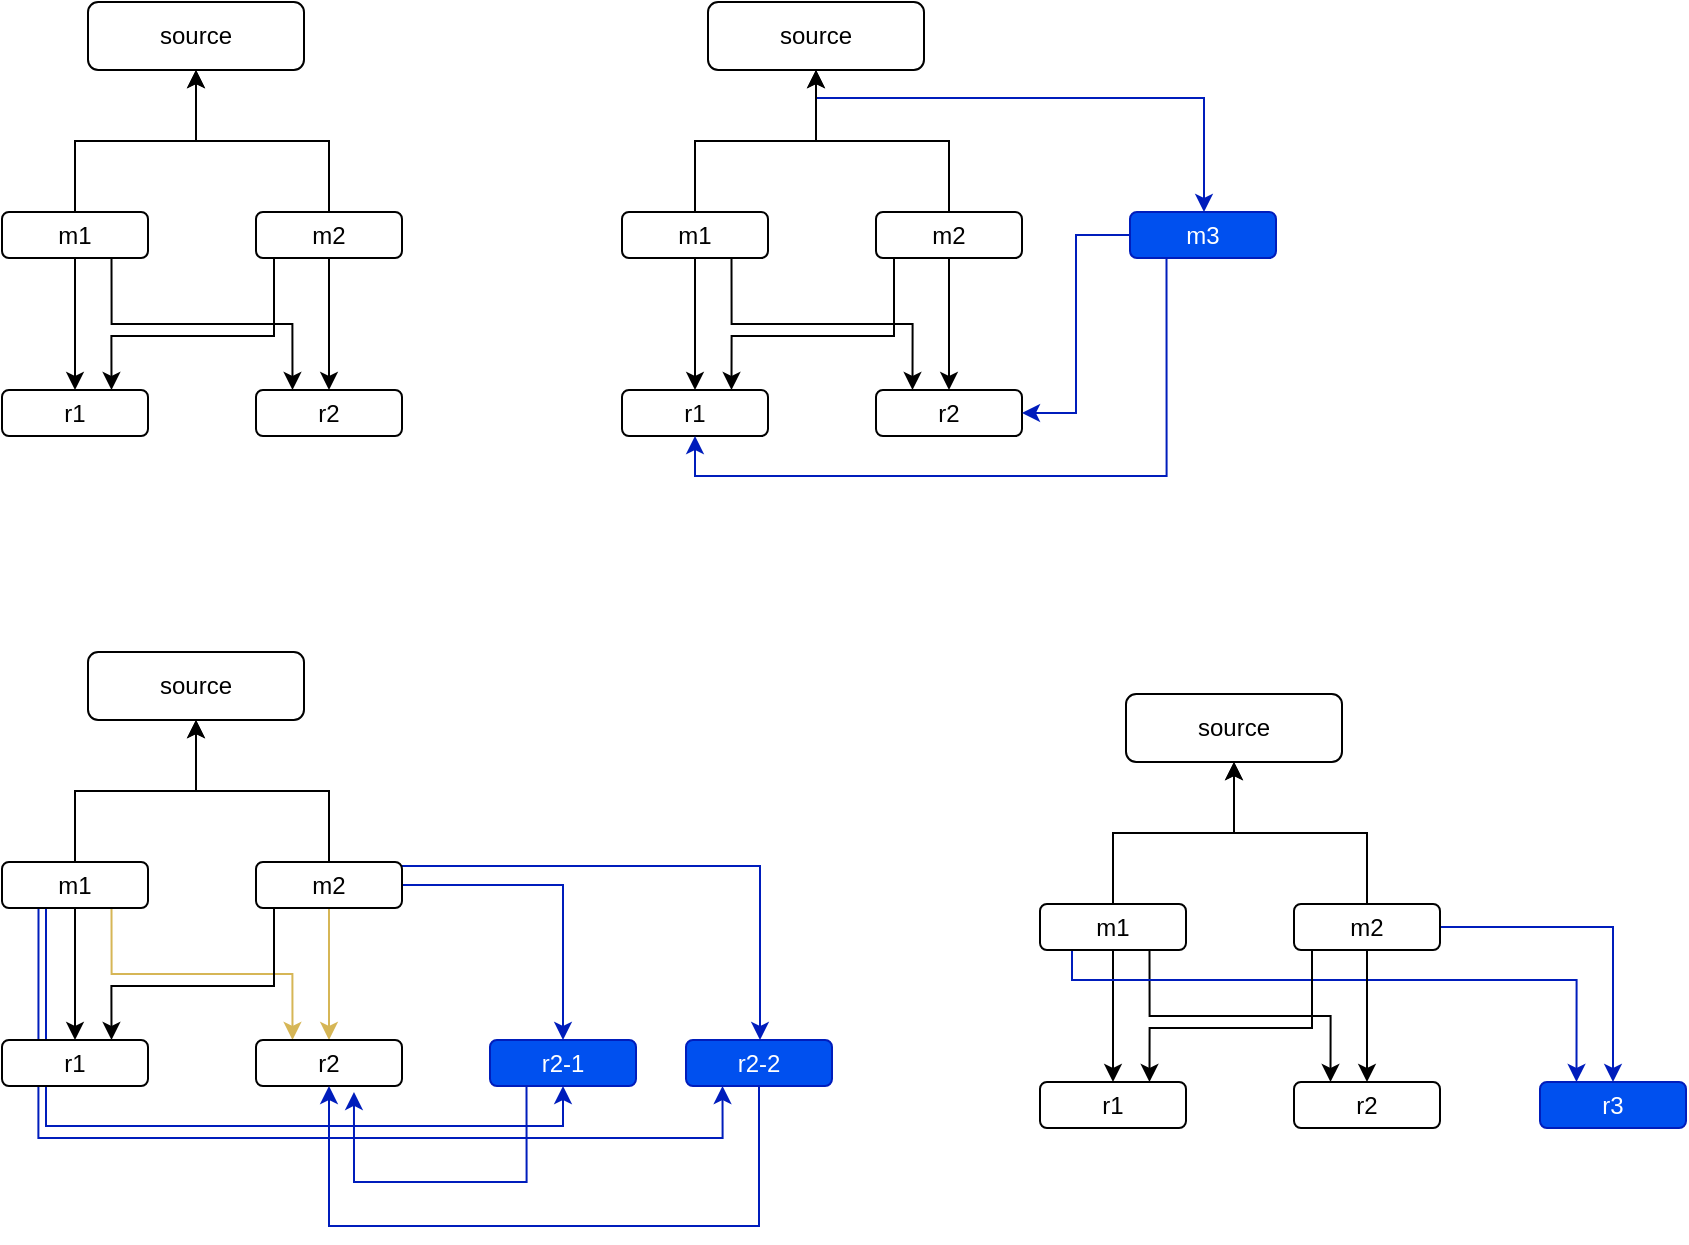 <mxfile version="14.4.7" type="github">
  <diagram id="k167iq0o1K_Ad3pwDMe2" name="Page-1">
    <mxGraphModel dx="946" dy="614" grid="0" gridSize="10" guides="1" tooltips="1" connect="1" arrows="1" fold="1" page="1" pageScale="1" pageWidth="827" pageHeight="1169" math="0" shadow="0">
      <root>
        <mxCell id="0" />
        <mxCell id="1" parent="0" />
        <mxCell id="3UefTcVdMiHzJxfoBfnY-1" value="source" style="rounded=1;whiteSpace=wrap;html=1;" vertex="1" parent="1">
          <mxGeometry x="112" y="128" width="108" height="34" as="geometry" />
        </mxCell>
        <mxCell id="3UefTcVdMiHzJxfoBfnY-5" style="edgeStyle=orthogonalEdgeStyle;rounded=0;orthogonalLoop=1;jettySize=auto;html=1;exitX=0.5;exitY=0;exitDx=0;exitDy=0;" edge="1" parent="1" source="3UefTcVdMiHzJxfoBfnY-2" target="3UefTcVdMiHzJxfoBfnY-1">
          <mxGeometry relative="1" as="geometry" />
        </mxCell>
        <mxCell id="3UefTcVdMiHzJxfoBfnY-11" style="edgeStyle=orthogonalEdgeStyle;rounded=0;orthogonalLoop=1;jettySize=auto;html=1;entryX=0.5;entryY=0;entryDx=0;entryDy=0;" edge="1" parent="1" source="3UefTcVdMiHzJxfoBfnY-2" target="3UefTcVdMiHzJxfoBfnY-8">
          <mxGeometry relative="1" as="geometry" />
        </mxCell>
        <mxCell id="3UefTcVdMiHzJxfoBfnY-13" style="edgeStyle=orthogonalEdgeStyle;rounded=0;orthogonalLoop=1;jettySize=auto;html=1;exitX=0.75;exitY=1;exitDx=0;exitDy=0;entryX=0.25;entryY=0;entryDx=0;entryDy=0;" edge="1" parent="1" source="3UefTcVdMiHzJxfoBfnY-2" target="3UefTcVdMiHzJxfoBfnY-9">
          <mxGeometry relative="1" as="geometry" />
        </mxCell>
        <mxCell id="3UefTcVdMiHzJxfoBfnY-2" value="m1" style="rounded=1;whiteSpace=wrap;html=1;" vertex="1" parent="1">
          <mxGeometry x="69" y="233" width="73" height="23" as="geometry" />
        </mxCell>
        <mxCell id="3UefTcVdMiHzJxfoBfnY-6" style="edgeStyle=orthogonalEdgeStyle;rounded=0;orthogonalLoop=1;jettySize=auto;html=1;exitX=0.5;exitY=0;exitDx=0;exitDy=0;entryX=0.5;entryY=1;entryDx=0;entryDy=0;" edge="1" parent="1" source="3UefTcVdMiHzJxfoBfnY-4" target="3UefTcVdMiHzJxfoBfnY-1">
          <mxGeometry relative="1" as="geometry" />
        </mxCell>
        <mxCell id="3UefTcVdMiHzJxfoBfnY-12" style="edgeStyle=orthogonalEdgeStyle;rounded=0;orthogonalLoop=1;jettySize=auto;html=1;entryX=0.5;entryY=0;entryDx=0;entryDy=0;" edge="1" parent="1" source="3UefTcVdMiHzJxfoBfnY-4" target="3UefTcVdMiHzJxfoBfnY-9">
          <mxGeometry relative="1" as="geometry" />
        </mxCell>
        <mxCell id="3UefTcVdMiHzJxfoBfnY-14" style="edgeStyle=orthogonalEdgeStyle;rounded=0;orthogonalLoop=1;jettySize=auto;html=1;exitX=0.25;exitY=1;exitDx=0;exitDy=0;entryX=0.75;entryY=0;entryDx=0;entryDy=0;" edge="1" parent="1" source="3UefTcVdMiHzJxfoBfnY-4" target="3UefTcVdMiHzJxfoBfnY-8">
          <mxGeometry relative="1" as="geometry">
            <Array as="points">
              <mxPoint x="205" y="256" />
              <mxPoint x="205" y="295" />
              <mxPoint x="124" y="295" />
            </Array>
          </mxGeometry>
        </mxCell>
        <mxCell id="3UefTcVdMiHzJxfoBfnY-4" value="m2" style="rounded=1;whiteSpace=wrap;html=1;" vertex="1" parent="1">
          <mxGeometry x="196" y="233" width="73" height="23" as="geometry" />
        </mxCell>
        <mxCell id="3UefTcVdMiHzJxfoBfnY-8" value="r1" style="rounded=1;whiteSpace=wrap;html=1;" vertex="1" parent="1">
          <mxGeometry x="69" y="322" width="73" height="23" as="geometry" />
        </mxCell>
        <mxCell id="3UefTcVdMiHzJxfoBfnY-9" value="r2" style="rounded=1;whiteSpace=wrap;html=1;" vertex="1" parent="1">
          <mxGeometry x="196" y="322" width="73" height="23" as="geometry" />
        </mxCell>
        <mxCell id="3UefTcVdMiHzJxfoBfnY-29" style="edgeStyle=orthogonalEdgeStyle;rounded=0;orthogonalLoop=1;jettySize=auto;html=1;fillColor=#0050ef;strokeColor=#001DBC;" edge="1" parent="1" source="3UefTcVdMiHzJxfoBfnY-16" target="3UefTcVdMiHzJxfoBfnY-27">
          <mxGeometry relative="1" as="geometry">
            <Array as="points">
              <mxPoint x="476" y="176" />
              <mxPoint x="670" y="176" />
            </Array>
          </mxGeometry>
        </mxCell>
        <mxCell id="3UefTcVdMiHzJxfoBfnY-16" value="source" style="rounded=1;whiteSpace=wrap;html=1;" vertex="1" parent="1">
          <mxGeometry x="422" y="128" width="108" height="34" as="geometry" />
        </mxCell>
        <mxCell id="3UefTcVdMiHzJxfoBfnY-17" style="edgeStyle=orthogonalEdgeStyle;rounded=0;orthogonalLoop=1;jettySize=auto;html=1;exitX=0.5;exitY=0;exitDx=0;exitDy=0;" edge="1" parent="1" source="3UefTcVdMiHzJxfoBfnY-20" target="3UefTcVdMiHzJxfoBfnY-16">
          <mxGeometry relative="1" as="geometry" />
        </mxCell>
        <mxCell id="3UefTcVdMiHzJxfoBfnY-18" style="edgeStyle=orthogonalEdgeStyle;rounded=0;orthogonalLoop=1;jettySize=auto;html=1;entryX=0.5;entryY=0;entryDx=0;entryDy=0;" edge="1" parent="1" source="3UefTcVdMiHzJxfoBfnY-20" target="3UefTcVdMiHzJxfoBfnY-25">
          <mxGeometry relative="1" as="geometry" />
        </mxCell>
        <mxCell id="3UefTcVdMiHzJxfoBfnY-19" style="edgeStyle=orthogonalEdgeStyle;rounded=0;orthogonalLoop=1;jettySize=auto;html=1;exitX=0.75;exitY=1;exitDx=0;exitDy=0;entryX=0.25;entryY=0;entryDx=0;entryDy=0;" edge="1" parent="1" source="3UefTcVdMiHzJxfoBfnY-20" target="3UefTcVdMiHzJxfoBfnY-26">
          <mxGeometry relative="1" as="geometry" />
        </mxCell>
        <mxCell id="3UefTcVdMiHzJxfoBfnY-20" value="m1" style="rounded=1;whiteSpace=wrap;html=1;" vertex="1" parent="1">
          <mxGeometry x="379" y="233" width="73" height="23" as="geometry" />
        </mxCell>
        <mxCell id="3UefTcVdMiHzJxfoBfnY-21" style="edgeStyle=orthogonalEdgeStyle;rounded=0;orthogonalLoop=1;jettySize=auto;html=1;exitX=0.5;exitY=0;exitDx=0;exitDy=0;entryX=0.5;entryY=1;entryDx=0;entryDy=0;" edge="1" parent="1" source="3UefTcVdMiHzJxfoBfnY-24" target="3UefTcVdMiHzJxfoBfnY-16">
          <mxGeometry relative="1" as="geometry" />
        </mxCell>
        <mxCell id="3UefTcVdMiHzJxfoBfnY-22" style="edgeStyle=orthogonalEdgeStyle;rounded=0;orthogonalLoop=1;jettySize=auto;html=1;entryX=0.5;entryY=0;entryDx=0;entryDy=0;" edge="1" parent="1" source="3UefTcVdMiHzJxfoBfnY-24" target="3UefTcVdMiHzJxfoBfnY-26">
          <mxGeometry relative="1" as="geometry" />
        </mxCell>
        <mxCell id="3UefTcVdMiHzJxfoBfnY-23" style="edgeStyle=orthogonalEdgeStyle;rounded=0;orthogonalLoop=1;jettySize=auto;html=1;exitX=0.25;exitY=1;exitDx=0;exitDy=0;entryX=0.75;entryY=0;entryDx=0;entryDy=0;" edge="1" parent="1" source="3UefTcVdMiHzJxfoBfnY-24" target="3UefTcVdMiHzJxfoBfnY-25">
          <mxGeometry relative="1" as="geometry">
            <Array as="points">
              <mxPoint x="515" y="256" />
              <mxPoint x="515" y="295" />
              <mxPoint x="434" y="295" />
            </Array>
          </mxGeometry>
        </mxCell>
        <mxCell id="3UefTcVdMiHzJxfoBfnY-24" value="m2" style="rounded=1;whiteSpace=wrap;html=1;" vertex="1" parent="1">
          <mxGeometry x="506" y="233" width="73" height="23" as="geometry" />
        </mxCell>
        <mxCell id="3UefTcVdMiHzJxfoBfnY-25" value="r1" style="rounded=1;whiteSpace=wrap;html=1;" vertex="1" parent="1">
          <mxGeometry x="379" y="322" width="73" height="23" as="geometry" />
        </mxCell>
        <mxCell id="3UefTcVdMiHzJxfoBfnY-26" value="r2" style="rounded=1;whiteSpace=wrap;html=1;" vertex="1" parent="1">
          <mxGeometry x="506" y="322" width="73" height="23" as="geometry" />
        </mxCell>
        <mxCell id="3UefTcVdMiHzJxfoBfnY-30" style="edgeStyle=orthogonalEdgeStyle;rounded=0;orthogonalLoop=1;jettySize=auto;html=1;exitX=0.25;exitY=1;exitDx=0;exitDy=0;entryX=0.5;entryY=1;entryDx=0;entryDy=0;fillColor=#0050ef;strokeColor=#001DBC;" edge="1" parent="1" source="3UefTcVdMiHzJxfoBfnY-27" target="3UefTcVdMiHzJxfoBfnY-25">
          <mxGeometry relative="1" as="geometry" />
        </mxCell>
        <mxCell id="3UefTcVdMiHzJxfoBfnY-31" style="edgeStyle=orthogonalEdgeStyle;rounded=0;orthogonalLoop=1;jettySize=auto;html=1;entryX=1;entryY=0.5;entryDx=0;entryDy=0;fillColor=#0050ef;strokeColor=#001DBC;" edge="1" parent="1" source="3UefTcVdMiHzJxfoBfnY-27" target="3UefTcVdMiHzJxfoBfnY-26">
          <mxGeometry relative="1" as="geometry" />
        </mxCell>
        <mxCell id="3UefTcVdMiHzJxfoBfnY-27" value="m3" style="rounded=1;whiteSpace=wrap;html=1;fillColor=#0050ef;strokeColor=#001DBC;fontColor=#ffffff;" vertex="1" parent="1">
          <mxGeometry x="633" y="233" width="73" height="23" as="geometry" />
        </mxCell>
        <mxCell id="3UefTcVdMiHzJxfoBfnY-43" value="source" style="rounded=1;whiteSpace=wrap;html=1;" vertex="1" parent="1">
          <mxGeometry x="112" y="453" width="108" height="34" as="geometry" />
        </mxCell>
        <mxCell id="3UefTcVdMiHzJxfoBfnY-44" style="edgeStyle=orthogonalEdgeStyle;rounded=0;orthogonalLoop=1;jettySize=auto;html=1;exitX=0.5;exitY=0;exitDx=0;exitDy=0;" edge="1" parent="1" source="3UefTcVdMiHzJxfoBfnY-47" target="3UefTcVdMiHzJxfoBfnY-43">
          <mxGeometry relative="1" as="geometry" />
        </mxCell>
        <mxCell id="3UefTcVdMiHzJxfoBfnY-45" style="edgeStyle=orthogonalEdgeStyle;rounded=0;orthogonalLoop=1;jettySize=auto;html=1;entryX=0.5;entryY=0;entryDx=0;entryDy=0;" edge="1" parent="1" source="3UefTcVdMiHzJxfoBfnY-47" target="3UefTcVdMiHzJxfoBfnY-52">
          <mxGeometry relative="1" as="geometry" />
        </mxCell>
        <mxCell id="3UefTcVdMiHzJxfoBfnY-46" style="edgeStyle=orthogonalEdgeStyle;rounded=0;orthogonalLoop=1;jettySize=auto;html=1;exitX=0.75;exitY=1;exitDx=0;exitDy=0;entryX=0.25;entryY=0;entryDx=0;entryDy=0;fillColor=#fff2cc;strokeColor=#d6b656;" edge="1" parent="1" source="3UefTcVdMiHzJxfoBfnY-47" target="3UefTcVdMiHzJxfoBfnY-53">
          <mxGeometry relative="1" as="geometry" />
        </mxCell>
        <mxCell id="3UefTcVdMiHzJxfoBfnY-56" style="edgeStyle=orthogonalEdgeStyle;rounded=0;orthogonalLoop=1;jettySize=auto;html=1;exitX=0.75;exitY=1;exitDx=0;exitDy=0;entryX=0.5;entryY=1;entryDx=0;entryDy=0;fillColor=#0050ef;strokeColor=#001DBC;" edge="1" parent="1" source="3UefTcVdMiHzJxfoBfnY-47" target="3UefTcVdMiHzJxfoBfnY-54">
          <mxGeometry relative="1" as="geometry">
            <Array as="points">
              <mxPoint x="91" y="581" />
              <mxPoint x="91" y="690" />
              <mxPoint x="350" y="690" />
            </Array>
          </mxGeometry>
        </mxCell>
        <mxCell id="3UefTcVdMiHzJxfoBfnY-57" style="edgeStyle=orthogonalEdgeStyle;rounded=0;orthogonalLoop=1;jettySize=auto;html=1;exitX=0.25;exitY=1;exitDx=0;exitDy=0;entryX=0.25;entryY=1;entryDx=0;entryDy=0;fillColor=#0050ef;strokeColor=#001DBC;" edge="1" parent="1" source="3UefTcVdMiHzJxfoBfnY-47" target="3UefTcVdMiHzJxfoBfnY-55">
          <mxGeometry relative="1" as="geometry">
            <Array as="points">
              <mxPoint x="87" y="696" />
              <mxPoint x="429" y="696" />
            </Array>
          </mxGeometry>
        </mxCell>
        <mxCell id="3UefTcVdMiHzJxfoBfnY-47" value="m1" style="rounded=1;whiteSpace=wrap;html=1;" vertex="1" parent="1">
          <mxGeometry x="69" y="558" width="73" height="23" as="geometry" />
        </mxCell>
        <mxCell id="3UefTcVdMiHzJxfoBfnY-48" style="edgeStyle=orthogonalEdgeStyle;rounded=0;orthogonalLoop=1;jettySize=auto;html=1;exitX=0.5;exitY=0;exitDx=0;exitDy=0;entryX=0.5;entryY=1;entryDx=0;entryDy=0;" edge="1" parent="1" source="3UefTcVdMiHzJxfoBfnY-51" target="3UefTcVdMiHzJxfoBfnY-43">
          <mxGeometry relative="1" as="geometry" />
        </mxCell>
        <mxCell id="3UefTcVdMiHzJxfoBfnY-49" style="edgeStyle=orthogonalEdgeStyle;rounded=0;orthogonalLoop=1;jettySize=auto;html=1;entryX=0.5;entryY=0;entryDx=0;entryDy=0;fillColor=#fff2cc;strokeColor=#d6b656;" edge="1" parent="1" source="3UefTcVdMiHzJxfoBfnY-51" target="3UefTcVdMiHzJxfoBfnY-53">
          <mxGeometry relative="1" as="geometry" />
        </mxCell>
        <mxCell id="3UefTcVdMiHzJxfoBfnY-50" style="edgeStyle=orthogonalEdgeStyle;rounded=0;orthogonalLoop=1;jettySize=auto;html=1;exitX=0.25;exitY=1;exitDx=0;exitDy=0;entryX=0.75;entryY=0;entryDx=0;entryDy=0;" edge="1" parent="1" source="3UefTcVdMiHzJxfoBfnY-51" target="3UefTcVdMiHzJxfoBfnY-52">
          <mxGeometry relative="1" as="geometry">
            <Array as="points">
              <mxPoint x="205" y="581" />
              <mxPoint x="205" y="620" />
              <mxPoint x="124" y="620" />
            </Array>
          </mxGeometry>
        </mxCell>
        <mxCell id="3UefTcVdMiHzJxfoBfnY-58" style="edgeStyle=orthogonalEdgeStyle;rounded=0;orthogonalLoop=1;jettySize=auto;html=1;entryX=0.5;entryY=0;entryDx=0;entryDy=0;fillColor=#0050ef;strokeColor=#001DBC;" edge="1" parent="1" source="3UefTcVdMiHzJxfoBfnY-51" target="3UefTcVdMiHzJxfoBfnY-54">
          <mxGeometry relative="1" as="geometry" />
        </mxCell>
        <mxCell id="3UefTcVdMiHzJxfoBfnY-59" style="edgeStyle=orthogonalEdgeStyle;rounded=0;orthogonalLoop=1;jettySize=auto;html=1;fillColor=#0050ef;strokeColor=#001DBC;" edge="1" parent="1" source="3UefTcVdMiHzJxfoBfnY-51" target="3UefTcVdMiHzJxfoBfnY-55">
          <mxGeometry relative="1" as="geometry">
            <Array as="points">
              <mxPoint x="448" y="560" />
            </Array>
          </mxGeometry>
        </mxCell>
        <mxCell id="3UefTcVdMiHzJxfoBfnY-51" value="m2" style="rounded=1;whiteSpace=wrap;html=1;" vertex="1" parent="1">
          <mxGeometry x="196" y="558" width="73" height="23" as="geometry" />
        </mxCell>
        <mxCell id="3UefTcVdMiHzJxfoBfnY-52" value="r1" style="rounded=1;whiteSpace=wrap;html=1;" vertex="1" parent="1">
          <mxGeometry x="69" y="647" width="73" height="23" as="geometry" />
        </mxCell>
        <mxCell id="3UefTcVdMiHzJxfoBfnY-53" value="r2" style="rounded=1;whiteSpace=wrap;html=1;" vertex="1" parent="1">
          <mxGeometry x="196" y="647" width="73" height="23" as="geometry" />
        </mxCell>
        <mxCell id="3UefTcVdMiHzJxfoBfnY-60" style="edgeStyle=orthogonalEdgeStyle;rounded=0;orthogonalLoop=1;jettySize=auto;html=1;exitX=0.25;exitY=1;exitDx=0;exitDy=0;entryX=0.671;entryY=1.13;entryDx=0;entryDy=0;entryPerimeter=0;fillColor=#0050ef;strokeColor=#001DBC;" edge="1" parent="1" source="3UefTcVdMiHzJxfoBfnY-54" target="3UefTcVdMiHzJxfoBfnY-53">
          <mxGeometry relative="1" as="geometry">
            <Array as="points">
              <mxPoint x="331" y="718" />
              <mxPoint x="245" y="718" />
            </Array>
          </mxGeometry>
        </mxCell>
        <mxCell id="3UefTcVdMiHzJxfoBfnY-54" value="r2-1" style="rounded=1;whiteSpace=wrap;html=1;fillColor=#0050ef;strokeColor=#001DBC;fontColor=#ffffff;" vertex="1" parent="1">
          <mxGeometry x="313" y="647" width="73" height="23" as="geometry" />
        </mxCell>
        <mxCell id="3UefTcVdMiHzJxfoBfnY-61" style="edgeStyle=orthogonalEdgeStyle;rounded=0;orthogonalLoop=1;jettySize=auto;html=1;entryX=0.5;entryY=1;entryDx=0;entryDy=0;fillColor=#0050ef;strokeColor=#001DBC;" edge="1" parent="1" source="3UefTcVdMiHzJxfoBfnY-55" target="3UefTcVdMiHzJxfoBfnY-53">
          <mxGeometry relative="1" as="geometry">
            <Array as="points">
              <mxPoint x="448" y="740" />
              <mxPoint x="233" y="740" />
            </Array>
          </mxGeometry>
        </mxCell>
        <mxCell id="3UefTcVdMiHzJxfoBfnY-55" value="r2-2" style="rounded=1;whiteSpace=wrap;html=1;fillColor=#0050ef;strokeColor=#001DBC;fontColor=#ffffff;" vertex="1" parent="1">
          <mxGeometry x="411" y="647" width="73" height="23" as="geometry" />
        </mxCell>
        <mxCell id="3UefTcVdMiHzJxfoBfnY-62" value="source" style="rounded=1;whiteSpace=wrap;html=1;" vertex="1" parent="1">
          <mxGeometry x="631" y="474" width="108" height="34" as="geometry" />
        </mxCell>
        <mxCell id="3UefTcVdMiHzJxfoBfnY-63" style="edgeStyle=orthogonalEdgeStyle;rounded=0;orthogonalLoop=1;jettySize=auto;html=1;exitX=0.5;exitY=0;exitDx=0;exitDy=0;" edge="1" parent="1" source="3UefTcVdMiHzJxfoBfnY-66" target="3UefTcVdMiHzJxfoBfnY-62">
          <mxGeometry relative="1" as="geometry" />
        </mxCell>
        <mxCell id="3UefTcVdMiHzJxfoBfnY-64" style="edgeStyle=orthogonalEdgeStyle;rounded=0;orthogonalLoop=1;jettySize=auto;html=1;entryX=0.5;entryY=0;entryDx=0;entryDy=0;" edge="1" parent="1" source="3UefTcVdMiHzJxfoBfnY-66" target="3UefTcVdMiHzJxfoBfnY-71">
          <mxGeometry relative="1" as="geometry" />
        </mxCell>
        <mxCell id="3UefTcVdMiHzJxfoBfnY-65" style="edgeStyle=orthogonalEdgeStyle;rounded=0;orthogonalLoop=1;jettySize=auto;html=1;exitX=0.75;exitY=1;exitDx=0;exitDy=0;entryX=0.25;entryY=0;entryDx=0;entryDy=0;" edge="1" parent="1" source="3UefTcVdMiHzJxfoBfnY-66" target="3UefTcVdMiHzJxfoBfnY-72">
          <mxGeometry relative="1" as="geometry" />
        </mxCell>
        <mxCell id="3UefTcVdMiHzJxfoBfnY-74" style="edgeStyle=orthogonalEdgeStyle;rounded=0;orthogonalLoop=1;jettySize=auto;html=1;entryX=0.25;entryY=0;entryDx=0;entryDy=0;fillColor=#0050ef;strokeColor=#001DBC;" edge="1" parent="1" source="3UefTcVdMiHzJxfoBfnY-66" target="3UefTcVdMiHzJxfoBfnY-73">
          <mxGeometry relative="1" as="geometry">
            <Array as="points">
              <mxPoint x="604" y="617" />
              <mxPoint x="856" y="617" />
            </Array>
          </mxGeometry>
        </mxCell>
        <mxCell id="3UefTcVdMiHzJxfoBfnY-66" value="m1" style="rounded=1;whiteSpace=wrap;html=1;" vertex="1" parent="1">
          <mxGeometry x="588" y="579" width="73" height="23" as="geometry" />
        </mxCell>
        <mxCell id="3UefTcVdMiHzJxfoBfnY-67" style="edgeStyle=orthogonalEdgeStyle;rounded=0;orthogonalLoop=1;jettySize=auto;html=1;exitX=0.5;exitY=0;exitDx=0;exitDy=0;entryX=0.5;entryY=1;entryDx=0;entryDy=0;" edge="1" parent="1" source="3UefTcVdMiHzJxfoBfnY-70" target="3UefTcVdMiHzJxfoBfnY-62">
          <mxGeometry relative="1" as="geometry" />
        </mxCell>
        <mxCell id="3UefTcVdMiHzJxfoBfnY-68" style="edgeStyle=orthogonalEdgeStyle;rounded=0;orthogonalLoop=1;jettySize=auto;html=1;entryX=0.5;entryY=0;entryDx=0;entryDy=0;" edge="1" parent="1" source="3UefTcVdMiHzJxfoBfnY-70" target="3UefTcVdMiHzJxfoBfnY-72">
          <mxGeometry relative="1" as="geometry" />
        </mxCell>
        <mxCell id="3UefTcVdMiHzJxfoBfnY-69" style="edgeStyle=orthogonalEdgeStyle;rounded=0;orthogonalLoop=1;jettySize=auto;html=1;exitX=0.25;exitY=1;exitDx=0;exitDy=0;entryX=0.75;entryY=0;entryDx=0;entryDy=0;" edge="1" parent="1" source="3UefTcVdMiHzJxfoBfnY-70" target="3UefTcVdMiHzJxfoBfnY-71">
          <mxGeometry relative="1" as="geometry">
            <Array as="points">
              <mxPoint x="724" y="602" />
              <mxPoint x="724" y="641" />
              <mxPoint x="643" y="641" />
            </Array>
          </mxGeometry>
        </mxCell>
        <mxCell id="3UefTcVdMiHzJxfoBfnY-75" style="edgeStyle=orthogonalEdgeStyle;rounded=0;orthogonalLoop=1;jettySize=auto;html=1;entryX=0.5;entryY=0;entryDx=0;entryDy=0;fillColor=#0050ef;strokeColor=#001DBC;" edge="1" parent="1" source="3UefTcVdMiHzJxfoBfnY-70" target="3UefTcVdMiHzJxfoBfnY-73">
          <mxGeometry relative="1" as="geometry" />
        </mxCell>
        <mxCell id="3UefTcVdMiHzJxfoBfnY-70" value="m2" style="rounded=1;whiteSpace=wrap;html=1;" vertex="1" parent="1">
          <mxGeometry x="715" y="579" width="73" height="23" as="geometry" />
        </mxCell>
        <mxCell id="3UefTcVdMiHzJxfoBfnY-71" value="r1" style="rounded=1;whiteSpace=wrap;html=1;" vertex="1" parent="1">
          <mxGeometry x="588" y="668" width="73" height="23" as="geometry" />
        </mxCell>
        <mxCell id="3UefTcVdMiHzJxfoBfnY-72" value="r2" style="rounded=1;whiteSpace=wrap;html=1;" vertex="1" parent="1">
          <mxGeometry x="715" y="668" width="73" height="23" as="geometry" />
        </mxCell>
        <mxCell id="3UefTcVdMiHzJxfoBfnY-73" value="r3" style="rounded=1;whiteSpace=wrap;html=1;fillColor=#0050ef;strokeColor=#001DBC;fontColor=#ffffff;" vertex="1" parent="1">
          <mxGeometry x="838" y="668" width="73" height="23" as="geometry" />
        </mxCell>
      </root>
    </mxGraphModel>
  </diagram>
</mxfile>
